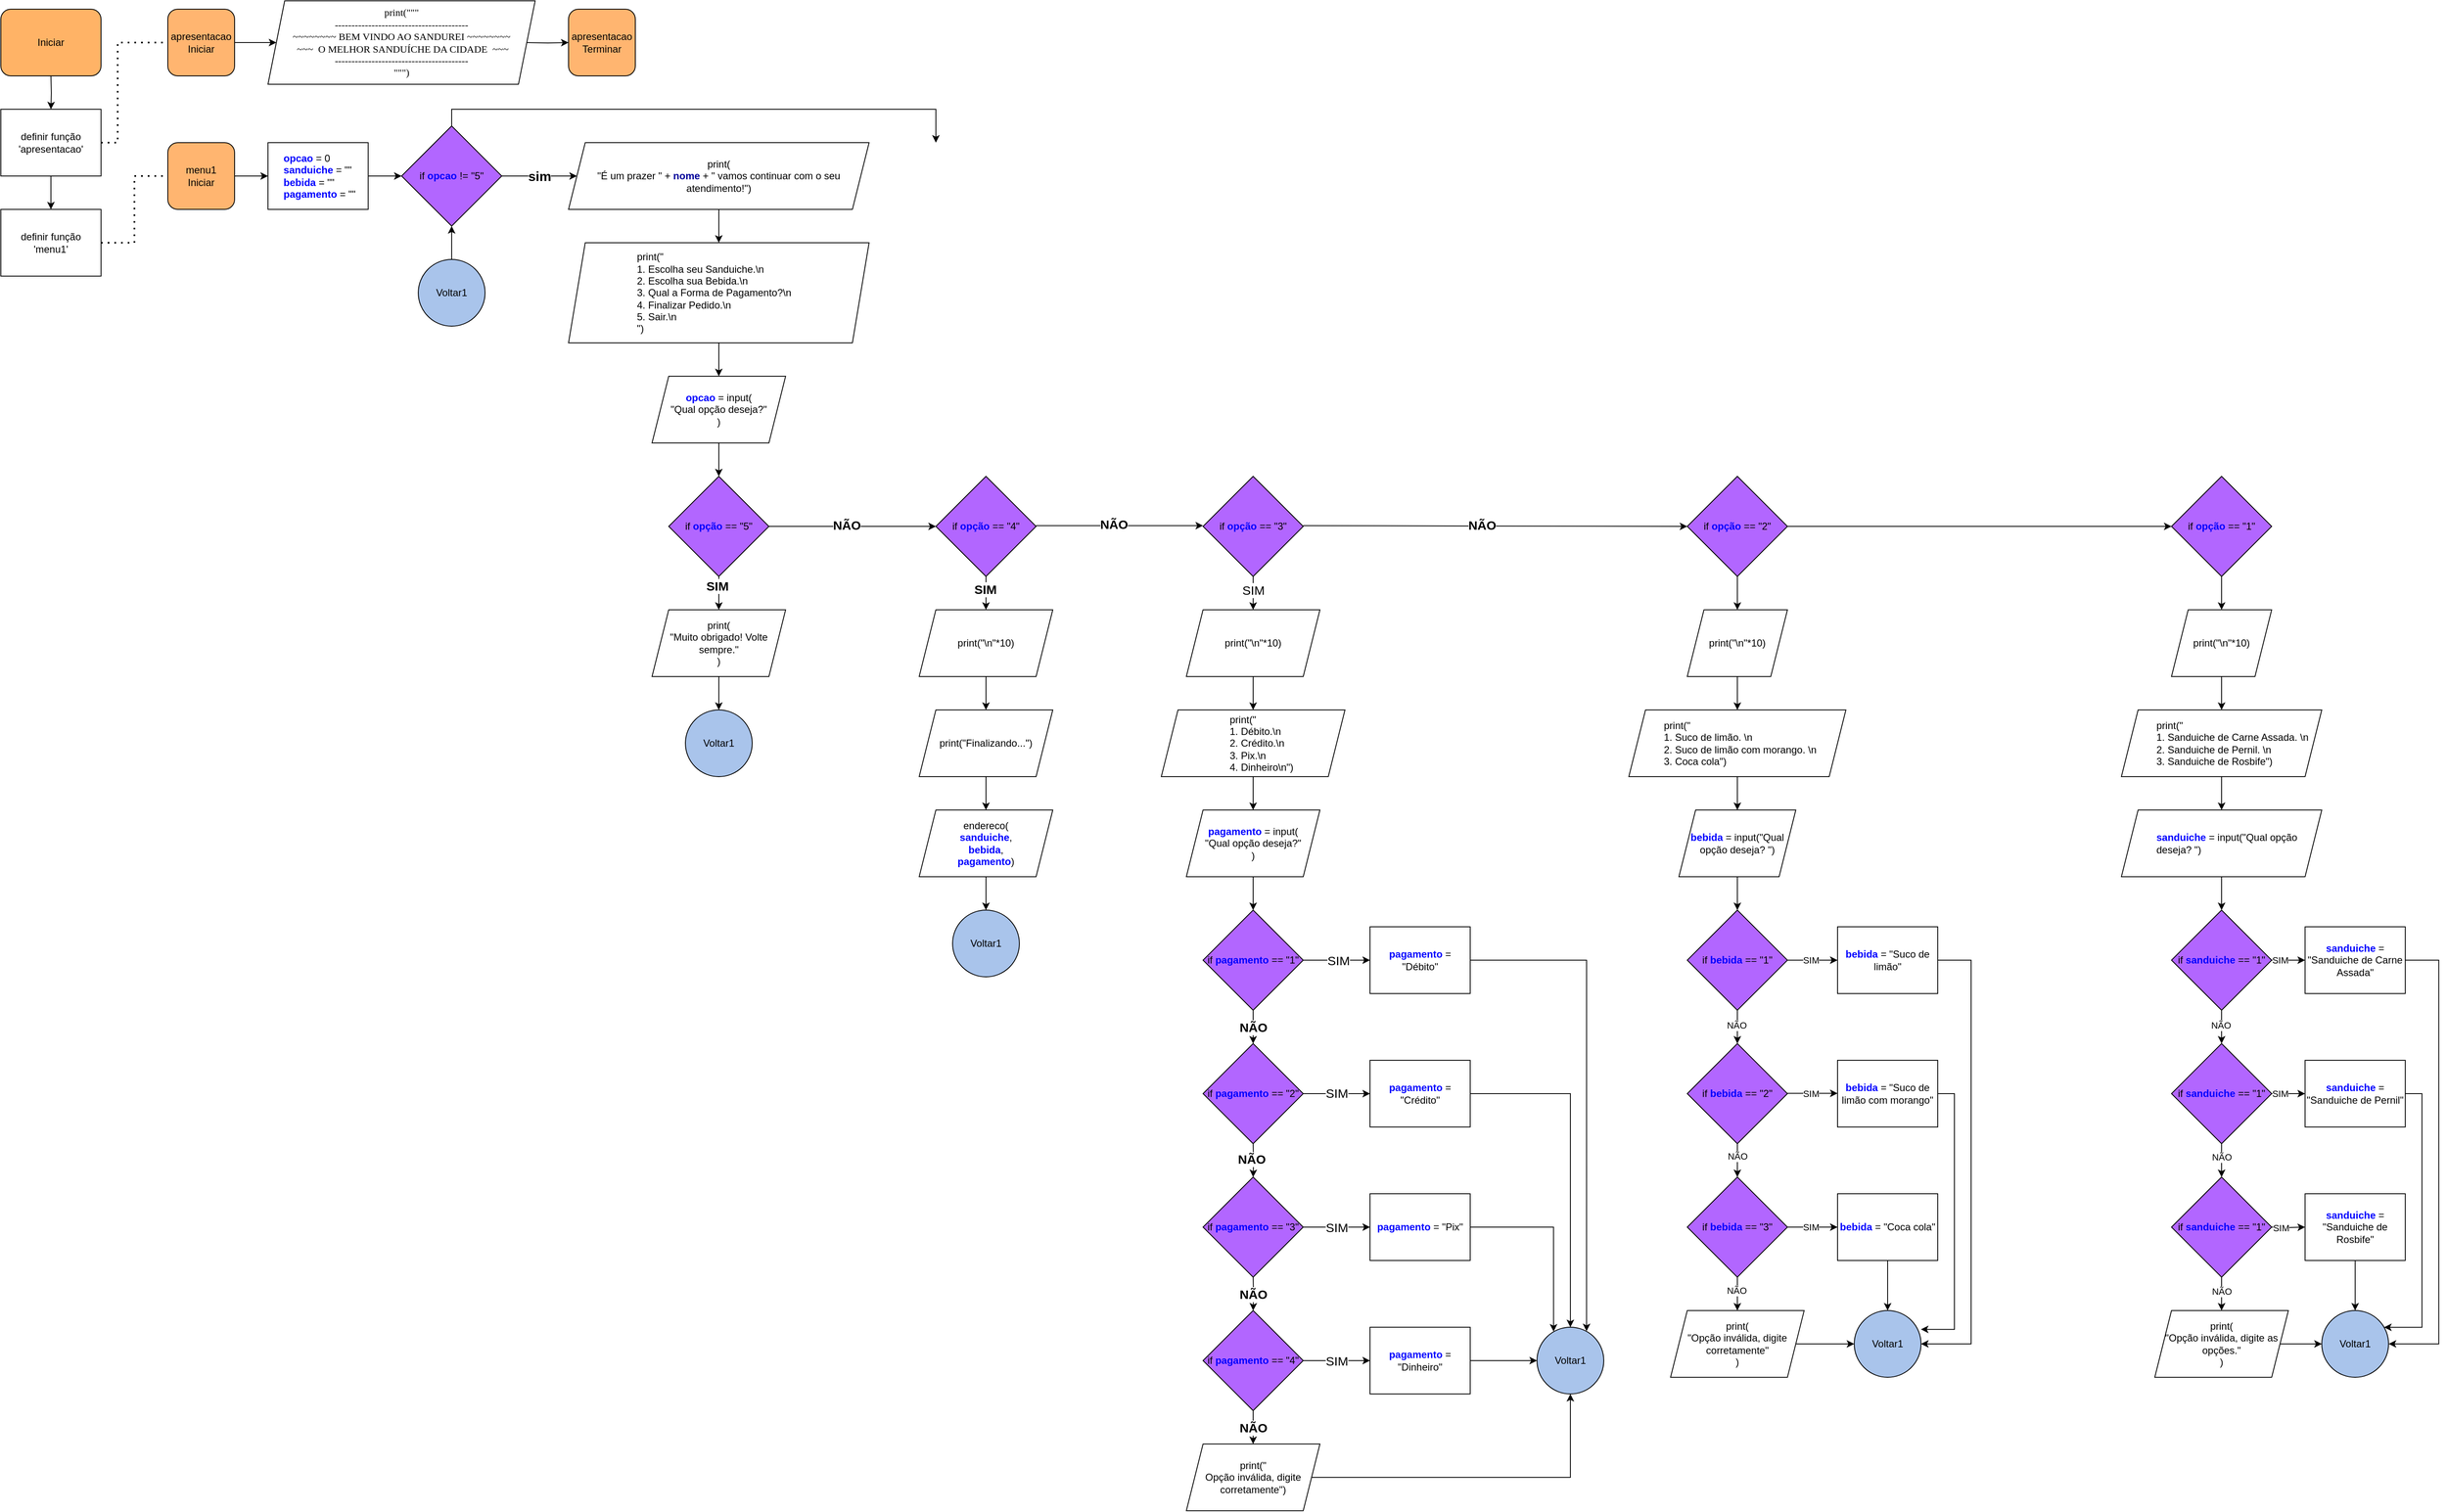 <mxfile version="21.8.1" type="github">
  <diagram name="Página-1" id="Ty_5jwe1dmtdeJB90TqP">
    <mxGraphModel dx="1408" dy="916" grid="1" gridSize="10" guides="1" tooltips="1" connect="1" arrows="1" fold="1" page="1" pageScale="1" pageWidth="827" pageHeight="1169" math="0" shadow="0">
      <root>
        <mxCell id="0" />
        <mxCell id="1" parent="0" />
        <mxCell id="QidJTkGzFkj9kZsT0gb2-4" style="edgeStyle=orthogonalEdgeStyle;rounded=0;orthogonalLoop=1;jettySize=auto;html=1;entryX=0.5;entryY=0;entryDx=0;entryDy=0;" parent="1" edge="1">
          <mxGeometry relative="1" as="geometry">
            <mxPoint x="140" y="120" as="sourcePoint" />
            <mxPoint x="140" y="160.0" as="targetPoint" />
          </mxGeometry>
        </mxCell>
        <mxCell id="QidJTkGzFkj9kZsT0gb2-6" value="Iniciar" style="rounded=1;whiteSpace=wrap;html=1;fillColor=#FFB366;" parent="1" vertex="1">
          <mxGeometry x="80" y="40" width="120" height="80" as="geometry" />
        </mxCell>
        <mxCell id="QidJTkGzFkj9kZsT0gb2-11" value="" style="edgeStyle=orthogonalEdgeStyle;rounded=0;orthogonalLoop=1;jettySize=auto;html=1;" parent="1" source="QidJTkGzFkj9kZsT0gb2-7" edge="1">
          <mxGeometry relative="1" as="geometry">
            <mxPoint x="140" y="280" as="targetPoint" />
          </mxGeometry>
        </mxCell>
        <mxCell id="QidJTkGzFkj9kZsT0gb2-7" value="&lt;div&gt;definir função&lt;/div&gt;&lt;div&gt;&#39;apresentacao&#39;&lt;br&gt;&lt;/div&gt;" style="rounded=0;whiteSpace=wrap;html=1;" parent="1" vertex="1">
          <mxGeometry x="80" y="160" width="120" height="80" as="geometry" />
        </mxCell>
        <mxCell id="QidJTkGzFkj9kZsT0gb2-15" value="" style="edgeStyle=orthogonalEdgeStyle;rounded=0;orthogonalLoop=1;jettySize=auto;html=1;entryX=0;entryY=0.5;entryDx=0;entryDy=0;" parent="1" source="QidJTkGzFkj9kZsT0gb2-12" target="QidJTkGzFkj9kZsT0gb2-16" edge="1">
          <mxGeometry relative="1" as="geometry">
            <mxPoint x="400" y="80" as="targetPoint" />
          </mxGeometry>
        </mxCell>
        <mxCell id="QidJTkGzFkj9kZsT0gb2-12" value="&lt;div&gt;apresentacao&lt;/div&gt;&lt;div&gt;Iniciar&lt;/div&gt;" style="whiteSpace=wrap;html=1;aspect=fixed;fillColor=#FFB570;rounded=1;" parent="1" vertex="1">
          <mxGeometry x="280" y="40" width="80" height="80" as="geometry" />
        </mxCell>
        <mxCell id="QidJTkGzFkj9kZsT0gb2-13" value="&lt;div&gt;apresentacao&lt;/div&gt;&lt;div&gt;Terminar&lt;br&gt;&lt;/div&gt;" style="whiteSpace=wrap;html=1;aspect=fixed;fillColor=#FFB570;rounded=1;" parent="1" vertex="1">
          <mxGeometry x="760" y="40" width="80" height="80" as="geometry" />
        </mxCell>
        <mxCell id="QidJTkGzFkj9kZsT0gb2-16" value="&lt;div style=&quot;&quot;&gt;&lt;span style=&quot;font-family: Consolas; background-color: initial;&quot;&gt;print(&quot;&quot;&quot;&lt;/span&gt;&lt;/div&gt;&lt;div style=&quot;&quot;&gt;&lt;span style=&quot;font-family: Consolas; background-color: initial;&quot;&gt;----------------------------------------&lt;/span&gt;&lt;br&gt;&lt;/div&gt;&lt;div style=&quot;&quot;&gt;&lt;font face=&quot;Consolas&quot;&gt;~~~~~~~~ BEM VINDO AO SANDUREI ~~~~~~~~&lt;/font&gt;&lt;/div&gt;&lt;div style=&quot;&quot;&gt;&lt;font face=&quot;Consolas&quot;&gt;&amp;nbsp;~~~&amp;nbsp; O MELHOR SANDUÍCHE DA CIDADE&amp;nbsp; ~~~&lt;/font&gt;&lt;/div&gt;&lt;div style=&quot;&quot;&gt;&lt;font face=&quot;Consolas&quot;&gt;----------------------------------------&lt;/font&gt;&lt;/div&gt;&lt;div style=&quot;&quot;&gt;&lt;font face=&quot;Consolas&quot;&gt;&quot;&quot;&quot;)&lt;/font&gt;&lt;/div&gt;" style="shape=parallelogram;perimeter=parallelogramPerimeter;whiteSpace=wrap;html=1;fixedSize=1;align=center;" parent="1" vertex="1">
          <mxGeometry x="400" y="30" width="320" height="100" as="geometry" />
        </mxCell>
        <mxCell id="QidJTkGzFkj9kZsT0gb2-26" value="" style="edgeStyle=orthogonalEdgeStyle;rounded=0;orthogonalLoop=1;jettySize=auto;html=1;" parent="1" target="QidJTkGzFkj9kZsT0gb2-13" edge="1">
          <mxGeometry relative="1" as="geometry">
            <mxPoint x="709.5" y="80" as="sourcePoint" />
          </mxGeometry>
        </mxCell>
        <mxCell id="QidJTkGzFkj9kZsT0gb2-27" value="" style="endArrow=none;dashed=1;html=1;dashPattern=1 3;strokeWidth=2;rounded=0;exitX=1;exitY=0.5;exitDx=0;exitDy=0;entryX=0;entryY=0.5;entryDx=0;entryDy=0;" parent="1" source="QidJTkGzFkj9kZsT0gb2-7" target="QidJTkGzFkj9kZsT0gb2-12" edge="1">
          <mxGeometry width="50" height="50" relative="1" as="geometry">
            <mxPoint x="280" y="370" as="sourcePoint" />
            <mxPoint x="240" y="80" as="targetPoint" />
            <Array as="points">
              <mxPoint x="220" y="200" />
              <mxPoint x="220" y="80" />
            </Array>
          </mxGeometry>
        </mxCell>
        <mxCell id="QidJTkGzFkj9kZsT0gb2-28" value="&lt;div&gt;definir função&lt;/div&gt;&lt;div&gt;&#39;menu1&#39;&lt;br&gt;&lt;/div&gt;" style="rounded=0;whiteSpace=wrap;html=1;" parent="1" vertex="1">
          <mxGeometry x="80" y="280" width="120" height="80" as="geometry" />
        </mxCell>
        <mxCell id="QidJTkGzFkj9kZsT0gb2-34" value="" style="edgeStyle=orthogonalEdgeStyle;rounded=0;orthogonalLoop=1;jettySize=auto;html=1;" parent="1" source="QidJTkGzFkj9kZsT0gb2-29" target="QidJTkGzFkj9kZsT0gb2-33" edge="1">
          <mxGeometry relative="1" as="geometry" />
        </mxCell>
        <mxCell id="QidJTkGzFkj9kZsT0gb2-29" value="&lt;div&gt;menu1&lt;/div&gt;&lt;div&gt;Iniciar&lt;/div&gt;" style="whiteSpace=wrap;html=1;aspect=fixed;fillColor=#FFB570;rounded=1;" parent="1" vertex="1">
          <mxGeometry x="280" y="200" width="80" height="80" as="geometry" />
        </mxCell>
        <mxCell id="QidJTkGzFkj9kZsT0gb2-32" value="" style="endArrow=none;dashed=1;html=1;dashPattern=1 3;strokeWidth=2;rounded=0;exitX=1;exitY=0.5;exitDx=0;exitDy=0;entryX=0;entryY=0.5;entryDx=0;entryDy=0;" parent="1" source="QidJTkGzFkj9kZsT0gb2-28" target="QidJTkGzFkj9kZsT0gb2-29" edge="1">
          <mxGeometry width="50" height="50" relative="1" as="geometry">
            <mxPoint x="270" y="290" as="sourcePoint" />
            <mxPoint x="320" y="240" as="targetPoint" />
            <Array as="points">
              <mxPoint x="240" y="320" />
              <mxPoint x="240" y="240" />
            </Array>
          </mxGeometry>
        </mxCell>
        <mxCell id="QidJTkGzFkj9kZsT0gb2-36" value="" style="edgeStyle=orthogonalEdgeStyle;rounded=0;orthogonalLoop=1;jettySize=auto;html=1;" parent="1" source="QidJTkGzFkj9kZsT0gb2-33" edge="1">
          <mxGeometry relative="1" as="geometry">
            <mxPoint x="560" y="240" as="targetPoint" />
          </mxGeometry>
        </mxCell>
        <mxCell id="QidJTkGzFkj9kZsT0gb2-33" value="&lt;font color=&quot;#0000ff&quot;&gt;&lt;b&gt;&amp;nbsp; &amp;nbsp; &amp;nbsp;opcao&lt;/b&gt;&lt;/font&gt; = 0&lt;br&gt;&lt;font style=&quot;&quot; color=&quot;#0000ff&quot;&gt;&lt;b&gt;&amp;nbsp; &amp;nbsp; &amp;nbsp;sanduiche&lt;/b&gt;&amp;nbsp;&lt;/font&gt;= &quot;&quot;&lt;br&gt;&lt;b style=&quot;border-color: var(--border-color); color: rgb(0, 0, 255);&quot;&gt;&amp;nbsp; &amp;nbsp; &amp;nbsp;bebida&amp;nbsp;&lt;/b&gt;= &quot;&quot;&lt;br&gt;&lt;b style=&quot;color: rgb(0, 0, 255);&quot;&gt;&amp;nbsp; &amp;nbsp; &amp;nbsp;pagamento &lt;/b&gt;= &quot;&quot;" style="rounded=0;whiteSpace=wrap;html=1;align=left;" parent="1" vertex="1">
          <mxGeometry x="400" y="200" width="120" height="80" as="geometry" />
        </mxCell>
        <mxCell id="QidJTkGzFkj9kZsT0gb2-39" value="&lt;b&gt;&lt;font style=&quot;font-size: 16px;&quot;&gt;sim&lt;/font&gt;&lt;/b&gt;" style="edgeStyle=orthogonalEdgeStyle;rounded=0;orthogonalLoop=1;jettySize=auto;html=1;entryX=0;entryY=0.5;entryDx=0;entryDy=0;" parent="1" source="QidJTkGzFkj9kZsT0gb2-37" target="QidJTkGzFkj9kZsT0gb2-40" edge="1">
          <mxGeometry relative="1" as="geometry">
            <mxPoint x="720" y="240" as="targetPoint" />
          </mxGeometry>
        </mxCell>
        <mxCell id="QcSg8V3mkvweQBUS3Sfb-9" style="edgeStyle=orthogonalEdgeStyle;rounded=0;orthogonalLoop=1;jettySize=auto;html=1;" edge="1" parent="1" source="QidJTkGzFkj9kZsT0gb2-37">
          <mxGeometry relative="1" as="geometry">
            <mxPoint x="1200" y="200" as="targetPoint" />
            <Array as="points">
              <mxPoint x="620" y="160" />
            </Array>
          </mxGeometry>
        </mxCell>
        <mxCell id="QidJTkGzFkj9kZsT0gb2-37" value="if&amp;nbsp;&lt;font color=&quot;#0000ff&quot;&gt;&lt;b&gt;opcao&lt;/b&gt;&lt;/font&gt; != &quot;5&quot;" style="rhombus;whiteSpace=wrap;html=1;fillColor=#B266FF;strokeColor=#000000;" parent="1" vertex="1">
          <mxGeometry x="560" y="180" width="120" height="120" as="geometry" />
        </mxCell>
        <mxCell id="NueicxOGYSRS9VP726fo-2" value="" style="edgeStyle=orthogonalEdgeStyle;rounded=0;orthogonalLoop=1;jettySize=auto;html=1;" parent="1" source="QidJTkGzFkj9kZsT0gb2-40" target="NueicxOGYSRS9VP726fo-1" edge="1">
          <mxGeometry relative="1" as="geometry">
            <Array as="points">
              <mxPoint x="940" y="300" />
              <mxPoint x="940" y="300" />
            </Array>
          </mxGeometry>
        </mxCell>
        <mxCell id="QidJTkGzFkj9kZsT0gb2-40" value="&lt;div&gt;print(&lt;/div&gt;&lt;div&gt;&lt;span style=&quot;background-color: initial;&quot;&gt;&quot;É um prazer &quot; + &lt;/span&gt;&lt;font style=&quot;background-color: initial;&quot; color=&quot;#000099&quot;&gt;&lt;b&gt;nome&lt;/b&gt;&lt;/font&gt;&lt;span style=&quot;background-color: initial;&quot;&gt; + &quot; vamos continuar com o seu atendimento!&quot;)&lt;/span&gt;&lt;/div&gt;" style="rounded=0;whiteSpace=wrap;html=1;shape=parallelogram;perimeter=parallelogramPerimeter;fixedSize=1;" parent="1" vertex="1">
          <mxGeometry x="760" y="200" width="360" height="80" as="geometry" />
        </mxCell>
        <mxCell id="NueicxOGYSRS9VP726fo-7" value="" style="edgeStyle=orthogonalEdgeStyle;rounded=0;orthogonalLoop=1;jettySize=auto;html=1;entryX=0.5;entryY=0;entryDx=0;entryDy=0;" parent="1" source="NueicxOGYSRS9VP726fo-1" target="NueicxOGYSRS9VP726fo-4" edge="1">
          <mxGeometry relative="1" as="geometry">
            <mxPoint x="940.0" y="480" as="targetPoint" />
            <Array as="points">
              <mxPoint x="940" y="470" />
              <mxPoint x="940" y="470" />
            </Array>
          </mxGeometry>
        </mxCell>
        <mxCell id="NueicxOGYSRS9VP726fo-1" value="&lt;blockquote style=&quot;margin: 0 0 0 40px; border: none; padding: 0px;&quot;&gt;&lt;blockquote style=&quot;margin: 0 0 0 40px; border: none; padding: 0px;&quot;&gt;print(&quot;&lt;/blockquote&gt;&lt;blockquote style=&quot;margin: 0 0 0 40px; border: none; padding: 0px;&quot;&gt;&lt;div style=&quot;&quot;&gt;&lt;span style=&quot;background-color: initial;&quot;&gt;1. Escolha seu Sanduiche.\n&lt;/span&gt;&lt;/div&gt;&lt;/blockquote&gt;&lt;blockquote style=&quot;margin: 0 0 0 40px; border: none; padding: 0px;&quot;&gt;&lt;div style=&quot;&quot;&gt;&lt;span style=&quot;background-color: initial;&quot;&gt;2. Escolha sua Bebida.\n&lt;/span&gt;&lt;/div&gt;&lt;/blockquote&gt;&lt;blockquote style=&quot;margin: 0 0 0 40px; border: none; padding: 0px;&quot;&gt;&lt;div style=&quot;&quot;&gt;&lt;span style=&quot;background-color: initial;&quot;&gt;3. Qual a Forma de Pagamento?\n&lt;/span&gt;&lt;/div&gt;&lt;/blockquote&gt;&lt;blockquote style=&quot;margin: 0 0 0 40px; border: none; padding: 0px;&quot;&gt;&lt;div style=&quot;&quot;&gt;&lt;span style=&quot;background-color: initial;&quot;&gt;4. Finalizar Pedido.\n&lt;/span&gt;&lt;/div&gt;&lt;/blockquote&gt;&lt;blockquote style=&quot;margin: 0 0 0 40px; border: none; padding: 0px;&quot;&gt;&lt;div style=&quot;&quot;&gt;&lt;span style=&quot;background-color: initial;&quot;&gt;5. Sair.\n&lt;/span&gt;&lt;/div&gt;&lt;/blockquote&gt;&lt;blockquote style=&quot;margin: 0 0 0 40px; border: none; padding: 0px;&quot;&gt;&lt;div style=&quot;&quot;&gt;&lt;span style=&quot;background-color: initial;&quot;&gt;&quot;)&lt;/span&gt;&lt;/div&gt;&lt;/blockquote&gt;&lt;/blockquote&gt;" style="shape=parallelogram;perimeter=parallelogramPerimeter;whiteSpace=wrap;html=1;fixedSize=1;align=left;" parent="1" vertex="1">
          <mxGeometry x="760" y="320" width="360" height="120" as="geometry" />
        </mxCell>
        <mxCell id="NueicxOGYSRS9VP726fo-3" style="edgeStyle=orthogonalEdgeStyle;rounded=0;orthogonalLoop=1;jettySize=auto;html=1;exitX=0.5;exitY=1;exitDx=0;exitDy=0;" parent="1" source="NueicxOGYSRS9VP726fo-1" target="NueicxOGYSRS9VP726fo-1" edge="1">
          <mxGeometry relative="1" as="geometry" />
        </mxCell>
        <mxCell id="NueicxOGYSRS9VP726fo-11" value="" style="edgeStyle=orthogonalEdgeStyle;rounded=0;orthogonalLoop=1;jettySize=auto;html=1;" parent="1" source="NueicxOGYSRS9VP726fo-4" target="NueicxOGYSRS9VP726fo-10" edge="1">
          <mxGeometry relative="1" as="geometry" />
        </mxCell>
        <mxCell id="NueicxOGYSRS9VP726fo-4" value="&lt;b style=&quot;&quot;&gt;&lt;font color=&quot;#0000ff&quot;&gt;opcao&amp;nbsp;&lt;/font&gt;&lt;/b&gt;= input(&lt;br&gt;&quot;Qual opção deseja?&quot;&lt;br&gt;)" style="shape=parallelogram;perimeter=parallelogramPerimeter;whiteSpace=wrap;html=1;fixedSize=1;" parent="1" vertex="1">
          <mxGeometry x="860" y="480" width="160" height="80" as="geometry" />
        </mxCell>
        <mxCell id="NueicxOGYSRS9VP726fo-14" value="" style="edgeStyle=orthogonalEdgeStyle;rounded=0;orthogonalLoop=1;jettySize=auto;html=1;" parent="1" source="NueicxOGYSRS9VP726fo-10" target="NueicxOGYSRS9VP726fo-13" edge="1">
          <mxGeometry relative="1" as="geometry" />
        </mxCell>
        <mxCell id="NueicxOGYSRS9VP726fo-20" value="&lt;b&gt;&lt;font style=&quot;font-size: 15px;&quot;&gt;SIM&lt;/font&gt;&lt;/b&gt;" style="edgeLabel;html=1;align=center;verticalAlign=middle;resizable=0;points=[];" parent="NueicxOGYSRS9VP726fo-14" vertex="1" connectable="0">
          <mxGeometry x="-0.48" y="-2" relative="1" as="geometry">
            <mxPoint as="offset" />
          </mxGeometry>
        </mxCell>
        <mxCell id="NueicxOGYSRS9VP726fo-22" value="" style="edgeStyle=orthogonalEdgeStyle;rounded=0;orthogonalLoop=1;jettySize=auto;html=1;" parent="1" source="NueicxOGYSRS9VP726fo-10" target="NueicxOGYSRS9VP726fo-21" edge="1">
          <mxGeometry relative="1" as="geometry" />
        </mxCell>
        <mxCell id="NueicxOGYSRS9VP726fo-23" value="&lt;b&gt;&lt;font style=&quot;font-size: 15px;&quot;&gt;NÃO&lt;/font&gt;&lt;/b&gt;" style="edgeLabel;html=1;align=center;verticalAlign=middle;resizable=0;points=[];" parent="NueicxOGYSRS9VP726fo-22" vertex="1" connectable="0">
          <mxGeometry x="-0.072" y="2" relative="1" as="geometry">
            <mxPoint as="offset" />
          </mxGeometry>
        </mxCell>
        <mxCell id="NueicxOGYSRS9VP726fo-10" value="if &lt;b&gt;&lt;font color=&quot;#0000ff&quot;&gt;opção&lt;/font&gt;&lt;/b&gt; == &quot;5&quot;" style="rhombus;whiteSpace=wrap;html=1;fillColor=#B266FF;strokeColor=#000000;" parent="1" vertex="1">
          <mxGeometry x="880" y="600" width="120" height="120" as="geometry" />
        </mxCell>
        <mxCell id="QcSg8V3mkvweQBUS3Sfb-6" value="" style="edgeStyle=orthogonalEdgeStyle;rounded=0;orthogonalLoop=1;jettySize=auto;html=1;" edge="1" parent="1" source="NueicxOGYSRS9VP726fo-13">
          <mxGeometry relative="1" as="geometry">
            <mxPoint x="940" y="880" as="targetPoint" />
          </mxGeometry>
        </mxCell>
        <mxCell id="NueicxOGYSRS9VP726fo-13" value="print(&lt;br&gt;&quot;Muito obrigado! Volte sempre.&quot;&lt;br&gt;)" style="shape=parallelogram;perimeter=parallelogramPerimeter;whiteSpace=wrap;html=1;fixedSize=1;" parent="1" vertex="1">
          <mxGeometry x="860" y="760" width="160" height="80" as="geometry" />
        </mxCell>
        <mxCell id="NueicxOGYSRS9VP726fo-26" value="" style="edgeStyle=orthogonalEdgeStyle;rounded=0;orthogonalLoop=1;jettySize=auto;html=1;" parent="1" source="NueicxOGYSRS9VP726fo-21" target="NueicxOGYSRS9VP726fo-25" edge="1">
          <mxGeometry relative="1" as="geometry" />
        </mxCell>
        <mxCell id="NueicxOGYSRS9VP726fo-33" value="&lt;font style=&quot;font-size: 15px;&quot;&gt;&lt;b&gt;SIM&lt;/b&gt;&lt;/font&gt;" style="edgeLabel;html=1;align=center;verticalAlign=middle;resizable=0;points=[];" parent="NueicxOGYSRS9VP726fo-26" vertex="1" connectable="0">
          <mxGeometry x="-0.242" y="-1" relative="1" as="geometry">
            <mxPoint as="offset" />
          </mxGeometry>
        </mxCell>
        <mxCell id="NueicxOGYSRS9VP726fo-21" value="if &lt;b&gt;&lt;font color=&quot;#0000ff&quot;&gt;opção&lt;/font&gt;&lt;/b&gt; == &quot;4&quot;" style="rhombus;whiteSpace=wrap;html=1;fillColor=#B266FF;strokeColor=#000000;" parent="1" vertex="1">
          <mxGeometry x="1200" y="600" width="120" height="120" as="geometry" />
        </mxCell>
        <mxCell id="NueicxOGYSRS9VP726fo-28" value="" style="edgeStyle=orthogonalEdgeStyle;rounded=0;orthogonalLoop=1;jettySize=auto;html=1;" parent="1" source="NueicxOGYSRS9VP726fo-25" target="NueicxOGYSRS9VP726fo-27" edge="1">
          <mxGeometry relative="1" as="geometry" />
        </mxCell>
        <mxCell id="NueicxOGYSRS9VP726fo-25" value="print(&quot;\n&quot;*10)" style="shape=parallelogram;perimeter=parallelogramPerimeter;whiteSpace=wrap;html=1;fixedSize=1;" parent="1" vertex="1">
          <mxGeometry x="1180" y="760" width="160" height="80" as="geometry" />
        </mxCell>
        <mxCell id="NueicxOGYSRS9VP726fo-30" value="" style="edgeStyle=orthogonalEdgeStyle;rounded=0;orthogonalLoop=1;jettySize=auto;html=1;" parent="1" source="NueicxOGYSRS9VP726fo-27" target="NueicxOGYSRS9VP726fo-29" edge="1">
          <mxGeometry relative="1" as="geometry" />
        </mxCell>
        <mxCell id="NueicxOGYSRS9VP726fo-27" value="print(&quot;Finalizando...&quot;)" style="shape=parallelogram;perimeter=parallelogramPerimeter;whiteSpace=wrap;html=1;fixedSize=1;" parent="1" vertex="1">
          <mxGeometry x="1180" y="880" width="160" height="80" as="geometry" />
        </mxCell>
        <mxCell id="QcSg8V3mkvweQBUS3Sfb-10" value="" style="edgeStyle=orthogonalEdgeStyle;rounded=0;orthogonalLoop=1;jettySize=auto;html=1;" edge="1" parent="1" source="NueicxOGYSRS9VP726fo-29" target="QcSg8V3mkvweQBUS3Sfb-8">
          <mxGeometry relative="1" as="geometry" />
        </mxCell>
        <mxCell id="NueicxOGYSRS9VP726fo-29" value="endereco(&lt;br&gt;&lt;b&gt;&lt;font color=&quot;#0000ff&quot;&gt;sanduiche&lt;/font&gt;&lt;/b&gt;,&lt;br&gt;&lt;b&gt;&lt;font color=&quot;#0000ff&quot;&gt;bebida&lt;/font&gt;&lt;/b&gt;,&lt;br&gt;&lt;b&gt;&lt;font color=&quot;#0000ff&quot;&gt;pagamento&lt;/font&gt;&lt;/b&gt;)" style="shape=parallelogram;perimeter=parallelogramPerimeter;whiteSpace=wrap;html=1;fixedSize=1;" parent="1" vertex="1">
          <mxGeometry x="1180" y="1000" width="160" height="80" as="geometry" />
        </mxCell>
        <mxCell id="NueicxOGYSRS9VP726fo-34" value="" style="edgeStyle=orthogonalEdgeStyle;rounded=0;orthogonalLoop=1;jettySize=auto;html=1;" parent="1" edge="1">
          <mxGeometry relative="1" as="geometry">
            <mxPoint x="1320" y="659.09" as="sourcePoint" />
            <mxPoint x="1520" y="659.09" as="targetPoint" />
          </mxGeometry>
        </mxCell>
        <mxCell id="NueicxOGYSRS9VP726fo-35" value="&lt;b&gt;&lt;font style=&quot;font-size: 15px;&quot;&gt;NÃO&lt;/font&gt;&lt;/b&gt;" style="edgeLabel;html=1;align=center;verticalAlign=middle;resizable=0;points=[];" parent="NueicxOGYSRS9VP726fo-34" vertex="1" connectable="0">
          <mxGeometry x="-0.072" y="2" relative="1" as="geometry">
            <mxPoint as="offset" />
          </mxGeometry>
        </mxCell>
        <mxCell id="NueicxOGYSRS9VP726fo-36" value="" style="edgeStyle=orthogonalEdgeStyle;rounded=0;orthogonalLoop=1;jettySize=auto;html=1;" parent="1" source="NueicxOGYSRS9VP726fo-38" edge="1">
          <mxGeometry relative="1" as="geometry">
            <mxPoint x="1580" y="760" as="targetPoint" />
          </mxGeometry>
        </mxCell>
        <mxCell id="NueicxOGYSRS9VP726fo-37" value="&lt;font style=&quot;font-size: 15px;&quot;&gt;&lt;span&gt;SIM&lt;/span&gt;&lt;/font&gt;" style="edgeLabel;html=1;align=center;verticalAlign=middle;resizable=0;points=[];fontStyle=0" parent="NueicxOGYSRS9VP726fo-36" vertex="1" connectable="0">
          <mxGeometry x="-0.242" y="-1" relative="1" as="geometry">
            <mxPoint x="1" as="offset" />
          </mxGeometry>
        </mxCell>
        <mxCell id="NueicxOGYSRS9VP726fo-38" value="if &lt;font color=&quot;#0000ff&quot;&gt;&lt;b&gt;opção&lt;/b&gt;&lt;/font&gt; == &quot;3&quot;" style="rhombus;whiteSpace=wrap;html=1;fillColor=#B266FF;strokeColor=#000000;" parent="1" vertex="1">
          <mxGeometry x="1520" y="600" width="120" height="120" as="geometry" />
        </mxCell>
        <mxCell id="NueicxOGYSRS9VP726fo-39" value="" style="edgeStyle=orthogonalEdgeStyle;rounded=0;orthogonalLoop=1;jettySize=auto;html=1;entryX=0;entryY=0.5;entryDx=0;entryDy=0;" parent="1" edge="1" target="QcSg8V3mkvweQBUS3Sfb-17">
          <mxGeometry relative="1" as="geometry">
            <mxPoint x="1640" y="659.09" as="sourcePoint" />
            <mxPoint x="1840" y="659.09" as="targetPoint" />
          </mxGeometry>
        </mxCell>
        <mxCell id="NueicxOGYSRS9VP726fo-40" value="&lt;b&gt;&lt;font style=&quot;font-size: 15px;&quot;&gt;NÃO&lt;/font&gt;&lt;/b&gt;" style="edgeLabel;html=1;align=center;verticalAlign=middle;resizable=0;points=[];" parent="NueicxOGYSRS9VP726fo-39" vertex="1" connectable="0">
          <mxGeometry x="-0.072" y="2" relative="1" as="geometry">
            <mxPoint as="offset" />
          </mxGeometry>
        </mxCell>
        <mxCell id="NueicxOGYSRS9VP726fo-43" value="" style="edgeStyle=orthogonalEdgeStyle;rounded=0;orthogonalLoop=1;jettySize=auto;html=1;" parent="1" source="NueicxOGYSRS9VP726fo-41" target="NueicxOGYSRS9VP726fo-42" edge="1">
          <mxGeometry relative="1" as="geometry" />
        </mxCell>
        <mxCell id="NueicxOGYSRS9VP726fo-41" value="print(&quot;\n&quot;*10)" style="shape=parallelogram;perimeter=parallelogramPerimeter;whiteSpace=wrap;html=1;fixedSize=1;" parent="1" vertex="1">
          <mxGeometry x="1500" y="760" width="160" height="80" as="geometry" />
        </mxCell>
        <mxCell id="NueicxOGYSRS9VP726fo-45" value="" style="edgeStyle=orthogonalEdgeStyle;rounded=0;orthogonalLoop=1;jettySize=auto;html=1;" parent="1" source="NueicxOGYSRS9VP726fo-42" edge="1">
          <mxGeometry relative="1" as="geometry">
            <mxPoint x="1580" y="1000" as="targetPoint" />
          </mxGeometry>
        </mxCell>
        <mxCell id="NueicxOGYSRS9VP726fo-42" value="&lt;blockquote style=&quot;margin: 0 0 0 40px; border: none; padding: 0px;&quot;&gt;&lt;blockquote style=&quot;margin: 0 0 0 40px; border: none; padding: 0px;&quot;&gt;print(&quot;&lt;/blockquote&gt;&lt;blockquote style=&quot;margin: 0 0 0 40px; border: none; padding: 0px;&quot;&gt;&lt;div style=&quot;&quot;&gt;&lt;span style=&quot;background-color: initial;&quot;&gt;1. Débito.\n&lt;/span&gt;&lt;/div&gt;&lt;/blockquote&gt;&lt;blockquote style=&quot;margin: 0 0 0 40px; border: none; padding: 0px;&quot;&gt;&lt;div style=&quot;&quot;&gt;&lt;span style=&quot;background-color: initial;&quot;&gt;2. Crédito.\n&lt;/span&gt;&lt;/div&gt;&lt;/blockquote&gt;&lt;blockquote style=&quot;margin: 0 0 0 40px; border: none; padding: 0px;&quot;&gt;&lt;div style=&quot;&quot;&gt;&lt;span style=&quot;background-color: initial;&quot;&gt;3. Pix.\n&lt;/span&gt;&lt;/div&gt;&lt;/blockquote&gt;&lt;blockquote style=&quot;margin: 0 0 0 40px; border: none; padding: 0px;&quot;&gt;&lt;div style=&quot;&quot;&gt;&lt;span style=&quot;background-color: initial;&quot;&gt;4. Dinheiro\n&lt;/span&gt;&lt;span style=&quot;background-color: initial;&quot;&gt;&quot;)&lt;/span&gt;&lt;/div&gt;&lt;/blockquote&gt;&lt;/blockquote&gt;" style="shape=parallelogram;perimeter=parallelogramPerimeter;whiteSpace=wrap;html=1;fixedSize=1;align=left;" parent="1" vertex="1">
          <mxGeometry x="1470" y="880" width="220" height="80" as="geometry" />
        </mxCell>
        <mxCell id="NueicxOGYSRS9VP726fo-49" value="" style="edgeStyle=orthogonalEdgeStyle;rounded=0;orthogonalLoop=1;jettySize=auto;html=1;" parent="1" source="NueicxOGYSRS9VP726fo-47" target="NueicxOGYSRS9VP726fo-48" edge="1">
          <mxGeometry relative="1" as="geometry" />
        </mxCell>
        <mxCell id="NueicxOGYSRS9VP726fo-47" value="&lt;font style=&quot;font-weight: bold;&quot; color=&quot;#0000ff&quot;&gt;pagamento &lt;/font&gt;= input(&lt;br&gt;&quot;Qual opção deseja?&quot;&lt;br&gt;)" style="shape=parallelogram;perimeter=parallelogramPerimeter;whiteSpace=wrap;html=1;fixedSize=1;" parent="1" vertex="1">
          <mxGeometry x="1500" y="1000" width="160" height="80" as="geometry" />
        </mxCell>
        <mxCell id="NueicxOGYSRS9VP726fo-51" value="" style="edgeStyle=orthogonalEdgeStyle;rounded=0;orthogonalLoop=1;jettySize=auto;html=1;" parent="1" source="NueicxOGYSRS9VP726fo-48" target="NueicxOGYSRS9VP726fo-50" edge="1">
          <mxGeometry relative="1" as="geometry" />
        </mxCell>
        <mxCell id="NueicxOGYSRS9VP726fo-79" value="&lt;font style=&quot;font-size: 15px;&quot;&gt;SIM&lt;/font&gt;" style="edgeLabel;html=1;align=center;verticalAlign=middle;resizable=0;points=[];" parent="NueicxOGYSRS9VP726fo-51" vertex="1" connectable="0">
          <mxGeometry x="0.063" relative="1" as="geometry">
            <mxPoint x="-1" as="offset" />
          </mxGeometry>
        </mxCell>
        <mxCell id="NueicxOGYSRS9VP726fo-54" value="" style="edgeStyle=orthogonalEdgeStyle;rounded=0;orthogonalLoop=1;jettySize=auto;html=1;" parent="1" source="NueicxOGYSRS9VP726fo-48" target="NueicxOGYSRS9VP726fo-53" edge="1">
          <mxGeometry relative="1" as="geometry" />
        </mxCell>
        <mxCell id="NueicxOGYSRS9VP726fo-48" value="if&amp;nbsp;&lt;font style=&quot;font-weight: bold;&quot; color=&quot;#0000ff&quot;&gt;pagamento &lt;/font&gt;== &quot;1&quot;" style="rhombus;whiteSpace=wrap;html=1;fillColor=#B266FF;strokeColor=#000000;" parent="1" vertex="1">
          <mxGeometry x="1520" y="1120" width="120" height="120" as="geometry" />
        </mxCell>
        <mxCell id="NueicxOGYSRS9VP726fo-50" value="&lt;font style=&quot;border-color: var(--border-color); font-weight: bold;&quot; color=&quot;#0000ff&quot;&gt;pagamento&amp;nbsp;&lt;/font&gt;= &quot;Débito&quot;" style="rounded=0;whiteSpace=wrap;html=1;" parent="1" vertex="1">
          <mxGeometry x="1720" y="1140" width="120" height="80" as="geometry" />
        </mxCell>
        <mxCell id="NueicxOGYSRS9VP726fo-53" value="if&amp;nbsp;&lt;font style=&quot;font-weight: bold;&quot; color=&quot;#0000ff&quot;&gt;pagamento &lt;/font&gt;== &quot;2&quot;" style="rhombus;whiteSpace=wrap;html=1;fillColor=#B266FF;strokeColor=#000000;" parent="1" vertex="1">
          <mxGeometry x="1520" y="1280" width="120" height="120" as="geometry" />
        </mxCell>
        <mxCell id="NueicxOGYSRS9VP726fo-56" value="" style="edgeStyle=orthogonalEdgeStyle;rounded=0;orthogonalLoop=1;jettySize=auto;html=1;exitX=1;exitY=0.5;exitDx=0;exitDy=0;" parent="1" source="NueicxOGYSRS9VP726fo-53" edge="1">
          <mxGeometry relative="1" as="geometry">
            <mxPoint x="1640" y="1342" as="sourcePoint" />
            <mxPoint x="1720" y="1340" as="targetPoint" />
          </mxGeometry>
        </mxCell>
        <mxCell id="NueicxOGYSRS9VP726fo-81" value="&lt;font style=&quot;font-size: 15px;&quot;&gt;SIM&lt;/font&gt;" style="edgeLabel;html=1;align=center;verticalAlign=middle;resizable=0;points=[];" parent="NueicxOGYSRS9VP726fo-56" vertex="1" connectable="0">
          <mxGeometry x="-0.009" y="1" relative="1" as="geometry">
            <mxPoint x="-1" y="-1" as="offset" />
          </mxGeometry>
        </mxCell>
        <mxCell id="NueicxOGYSRS9VP726fo-58" value="" style="edgeStyle=orthogonalEdgeStyle;rounded=0;orthogonalLoop=1;jettySize=auto;html=1;" parent="1" target="NueicxOGYSRS9VP726fo-59" edge="1">
          <mxGeometry relative="1" as="geometry">
            <mxPoint x="1580" y="1400" as="sourcePoint" />
          </mxGeometry>
        </mxCell>
        <mxCell id="NueicxOGYSRS9VP726fo-59" value="if&amp;nbsp;&lt;font style=&quot;font-weight: bold;&quot; color=&quot;#0000ff&quot;&gt;pagamento &lt;/font&gt;== &quot;3&quot;" style="rhombus;whiteSpace=wrap;html=1;fillColor=#B266FF;strokeColor=#000000;" parent="1" vertex="1">
          <mxGeometry x="1520" y="1440" width="120" height="120" as="geometry" />
        </mxCell>
        <mxCell id="NueicxOGYSRS9VP726fo-60" value="" style="edgeStyle=orthogonalEdgeStyle;rounded=0;orthogonalLoop=1;jettySize=auto;html=1;exitX=1;exitY=0.5;exitDx=0;exitDy=0;" parent="1" source="NueicxOGYSRS9VP726fo-59" edge="1">
          <mxGeometry relative="1" as="geometry">
            <mxPoint x="1640" y="1502" as="sourcePoint" />
            <mxPoint x="1720" y="1500" as="targetPoint" />
          </mxGeometry>
        </mxCell>
        <mxCell id="NueicxOGYSRS9VP726fo-65" value="" style="edgeStyle=orthogonalEdgeStyle;rounded=0;orthogonalLoop=1;jettySize=auto;html=1;" parent="1" target="NueicxOGYSRS9VP726fo-66" edge="1">
          <mxGeometry relative="1" as="geometry">
            <mxPoint x="1580" y="1560" as="sourcePoint" />
          </mxGeometry>
        </mxCell>
        <mxCell id="NueicxOGYSRS9VP726fo-93" value="" style="edgeStyle=orthogonalEdgeStyle;rounded=0;orthogonalLoop=1;jettySize=auto;html=1;" parent="1" source="NueicxOGYSRS9VP726fo-66" target="NueicxOGYSRS9VP726fo-92" edge="1">
          <mxGeometry relative="1" as="geometry" />
        </mxCell>
        <mxCell id="NueicxOGYSRS9VP726fo-66" value="if&amp;nbsp;&lt;font style=&quot;font-weight: bold;&quot; color=&quot;#0000ff&quot;&gt;pagamento &lt;/font&gt;== &quot;4&quot;" style="rhombus;whiteSpace=wrap;html=1;fillColor=#B266FF;strokeColor=#000000;" parent="1" vertex="1">
          <mxGeometry x="1520" y="1600" width="120" height="120" as="geometry" />
        </mxCell>
        <mxCell id="NueicxOGYSRS9VP726fo-67" value="" style="edgeStyle=orthogonalEdgeStyle;rounded=0;orthogonalLoop=1;jettySize=auto;html=1;exitX=1;exitY=0.5;exitDx=0;exitDy=0;" parent="1" source="NueicxOGYSRS9VP726fo-66" edge="1">
          <mxGeometry relative="1" as="geometry">
            <mxPoint x="1640" y="1662" as="sourcePoint" />
            <mxPoint x="1720" y="1660" as="targetPoint" />
          </mxGeometry>
        </mxCell>
        <mxCell id="QcSg8V3mkvweQBUS3Sfb-14" style="edgeStyle=orthogonalEdgeStyle;rounded=0;orthogonalLoop=1;jettySize=auto;html=1;" edge="1" parent="1" source="NueicxOGYSRS9VP726fo-69" target="QcSg8V3mkvweQBUS3Sfb-11">
          <mxGeometry relative="1" as="geometry" />
        </mxCell>
        <mxCell id="NueicxOGYSRS9VP726fo-69" value="&lt;font style=&quot;border-color: var(--border-color); font-weight: bold;&quot; color=&quot;#0000ff&quot;&gt;pagamento&amp;nbsp;&lt;/font&gt;= &quot;Crédito&quot;" style="rounded=0;whiteSpace=wrap;html=1;" parent="1" vertex="1">
          <mxGeometry x="1720" y="1300" width="120" height="80" as="geometry" />
        </mxCell>
        <mxCell id="NueicxOGYSRS9VP726fo-70" value="&lt;font style=&quot;border-color: var(--border-color); font-weight: bold;&quot; color=&quot;#0000ff&quot;&gt;pagamento&amp;nbsp;&lt;/font&gt;= &quot;Pix&quot;" style="rounded=0;whiteSpace=wrap;html=1;" parent="1" vertex="1">
          <mxGeometry x="1720" y="1460" width="120" height="80" as="geometry" />
        </mxCell>
        <mxCell id="QcSg8V3mkvweQBUS3Sfb-12" value="" style="edgeStyle=orthogonalEdgeStyle;rounded=0;orthogonalLoop=1;jettySize=auto;html=1;" edge="1" parent="1" source="NueicxOGYSRS9VP726fo-71" target="QcSg8V3mkvweQBUS3Sfb-11">
          <mxGeometry relative="1" as="geometry" />
        </mxCell>
        <mxCell id="NueicxOGYSRS9VP726fo-71" value="&lt;font style=&quot;border-color: var(--border-color); font-weight: bold;&quot; color=&quot;#0000ff&quot;&gt;pagamento&amp;nbsp;&lt;/font&gt;= &quot;Dinheiro&quot;" style="rounded=0;whiteSpace=wrap;html=1;" parent="1" vertex="1">
          <mxGeometry x="1720" y="1620" width="120" height="80" as="geometry" />
        </mxCell>
        <mxCell id="NueicxOGYSRS9VP726fo-84" value="&lt;font style=&quot;font-size: 15px;&quot;&gt;SIM&lt;/font&gt;" style="edgeLabel;html=1;align=center;verticalAlign=middle;resizable=0;points=[];" parent="1" vertex="1" connectable="0">
          <mxGeometry x="1679.997" y="1500.0" as="geometry" />
        </mxCell>
        <mxCell id="NueicxOGYSRS9VP726fo-86" value="&lt;font style=&quot;font-size: 15px;&quot;&gt;SIM&lt;/font&gt;" style="edgeLabel;html=1;align=center;verticalAlign=middle;resizable=0;points=[];" parent="1" vertex="1" connectable="0">
          <mxGeometry x="1679.997" y="1660.0" as="geometry" />
        </mxCell>
        <mxCell id="NueicxOGYSRS9VP726fo-88" value="&lt;b&gt;&lt;font style=&quot;font-size: 15px;&quot;&gt;NÃO&lt;/font&gt;&lt;/b&gt;" style="edgeLabel;html=1;align=center;verticalAlign=middle;resizable=0;points=[];" parent="1" vertex="1" connectable="0">
          <mxGeometry x="1580.002" y="1260.0" as="geometry" />
        </mxCell>
        <mxCell id="NueicxOGYSRS9VP726fo-89" value="&lt;b&gt;&lt;font style=&quot;font-size: 15px;&quot;&gt;NÃO&lt;/font&gt;&lt;/b&gt;" style="edgeLabel;html=1;align=center;verticalAlign=middle;resizable=0;points=[];" parent="1" vertex="1" connectable="0">
          <mxGeometry x="1500.002" y="1300.0" as="geometry">
            <mxPoint x="78" y="118" as="offset" />
          </mxGeometry>
        </mxCell>
        <mxCell id="NueicxOGYSRS9VP726fo-90" value="&lt;b&gt;&lt;font style=&quot;font-size: 15px;&quot;&gt;NÃO&lt;/font&gt;&lt;/b&gt;" style="edgeLabel;html=1;align=center;verticalAlign=middle;resizable=0;points=[];" parent="1" vertex="1" connectable="0">
          <mxGeometry x="1580.002" y="1580.0" as="geometry" />
        </mxCell>
        <mxCell id="NueicxOGYSRS9VP726fo-91" value="&lt;b&gt;&lt;font style=&quot;font-size: 15px;&quot;&gt;NÃO&lt;/font&gt;&lt;/b&gt;" style="edgeLabel;html=1;align=center;verticalAlign=middle;resizable=0;points=[];" parent="1" vertex="1" connectable="0">
          <mxGeometry x="1580.002" y="1740.0" as="geometry" />
        </mxCell>
        <mxCell id="QcSg8V3mkvweQBUS3Sfb-16" style="edgeStyle=orthogonalEdgeStyle;rounded=0;orthogonalLoop=1;jettySize=auto;html=1;entryX=0.5;entryY=1;entryDx=0;entryDy=0;" edge="1" parent="1" source="NueicxOGYSRS9VP726fo-92" target="QcSg8V3mkvweQBUS3Sfb-11">
          <mxGeometry relative="1" as="geometry" />
        </mxCell>
        <mxCell id="NueicxOGYSRS9VP726fo-92" value="print(&quot;&lt;br&gt;Opção inválida, digite corretamente&quot;)" style="whiteSpace=wrap;html=1;fillColor=#FFFFFF;strokeColor=#000000;shape=parallelogram;perimeter=parallelogramPerimeter;fixedSize=1;" parent="1" vertex="1">
          <mxGeometry x="1500" y="1760" width="160" height="80" as="geometry" />
        </mxCell>
        <mxCell id="QcSg8V3mkvweQBUS3Sfb-5" value="" style="edgeStyle=orthogonalEdgeStyle;rounded=0;orthogonalLoop=1;jettySize=auto;html=1;" edge="1" parent="1" source="QcSg8V3mkvweQBUS3Sfb-3" target="QidJTkGzFkj9kZsT0gb2-37">
          <mxGeometry relative="1" as="geometry" />
        </mxCell>
        <mxCell id="QcSg8V3mkvweQBUS3Sfb-3" value="Voltar1" style="ellipse;whiteSpace=wrap;html=1;aspect=fixed;fillColor=#A9C4EB;strokeColor=#000000;" vertex="1" parent="1">
          <mxGeometry x="580" y="340" width="80" height="80" as="geometry" />
        </mxCell>
        <mxCell id="QcSg8V3mkvweQBUS3Sfb-7" value="Voltar1" style="ellipse;whiteSpace=wrap;html=1;aspect=fixed;fillColor=#A9C4EB;strokeColor=#000000;" vertex="1" parent="1">
          <mxGeometry x="900" y="880" width="80" height="80" as="geometry" />
        </mxCell>
        <mxCell id="QcSg8V3mkvweQBUS3Sfb-8" value="Voltar1" style="ellipse;whiteSpace=wrap;html=1;aspect=fixed;fillColor=#A9C4EB;strokeColor=#000000;" vertex="1" parent="1">
          <mxGeometry x="1220" y="1120" width="80" height="80" as="geometry" />
        </mxCell>
        <mxCell id="QcSg8V3mkvweQBUS3Sfb-11" value="Voltar1" style="ellipse;whiteSpace=wrap;html=1;aspect=fixed;fillColor=#A9C4EB;strokeColor=#000000;" vertex="1" parent="1">
          <mxGeometry x="1920" y="1620" width="80" height="80" as="geometry" />
        </mxCell>
        <mxCell id="QcSg8V3mkvweQBUS3Sfb-13" style="edgeStyle=orthogonalEdgeStyle;rounded=0;orthogonalLoop=1;jettySize=auto;html=1;entryX=0.248;entryY=0.065;entryDx=0;entryDy=0;entryPerimeter=0;" edge="1" parent="1" source="NueicxOGYSRS9VP726fo-70" target="QcSg8V3mkvweQBUS3Sfb-11">
          <mxGeometry relative="1" as="geometry">
            <mxPoint x="1940" y="1620" as="targetPoint" />
          </mxGeometry>
        </mxCell>
        <mxCell id="QcSg8V3mkvweQBUS3Sfb-15" style="edgeStyle=orthogonalEdgeStyle;rounded=0;orthogonalLoop=1;jettySize=auto;html=1;entryX=0.742;entryY=0.06;entryDx=0;entryDy=0;entryPerimeter=0;" edge="1" parent="1" source="NueicxOGYSRS9VP726fo-50" target="QcSg8V3mkvweQBUS3Sfb-11">
          <mxGeometry relative="1" as="geometry">
            <mxPoint x="1980" y="1620" as="targetPoint" />
          </mxGeometry>
        </mxCell>
        <mxCell id="QcSg8V3mkvweQBUS3Sfb-19" value="" style="edgeStyle=orthogonalEdgeStyle;rounded=0;orthogonalLoop=1;jettySize=auto;html=1;" edge="1" parent="1" source="QcSg8V3mkvweQBUS3Sfb-17" target="QcSg8V3mkvweQBUS3Sfb-18">
          <mxGeometry relative="1" as="geometry" />
        </mxCell>
        <mxCell id="QcSg8V3mkvweQBUS3Sfb-57" value="" style="edgeStyle=orthogonalEdgeStyle;rounded=0;orthogonalLoop=1;jettySize=auto;html=1;" edge="1" parent="1" source="QcSg8V3mkvweQBUS3Sfb-17" target="QcSg8V3mkvweQBUS3Sfb-56">
          <mxGeometry relative="1" as="geometry" />
        </mxCell>
        <mxCell id="QcSg8V3mkvweQBUS3Sfb-17" value="if &lt;b&gt;&lt;font color=&quot;#0000ff&quot;&gt;opção &lt;/font&gt;&lt;/b&gt;== &quot;2&quot;" style="rhombus;whiteSpace=wrap;html=1;fillColor=#B266FF;strokeColor=#000000;" vertex="1" parent="1">
          <mxGeometry x="2100" y="600" width="120" height="120" as="geometry" />
        </mxCell>
        <mxCell id="QcSg8V3mkvweQBUS3Sfb-21" value="" style="edgeStyle=orthogonalEdgeStyle;rounded=0;orthogonalLoop=1;jettySize=auto;html=1;" edge="1" parent="1" source="QcSg8V3mkvweQBUS3Sfb-18" target="QcSg8V3mkvweQBUS3Sfb-20">
          <mxGeometry relative="1" as="geometry" />
        </mxCell>
        <mxCell id="QcSg8V3mkvweQBUS3Sfb-18" value="print(&quot;\n&quot;*10)" style="rounded=0;whiteSpace=wrap;html=1;shape=parallelogram;perimeter=parallelogramPerimeter;fixedSize=1;" vertex="1" parent="1">
          <mxGeometry x="2100" y="760" width="120" height="80" as="geometry" />
        </mxCell>
        <mxCell id="QcSg8V3mkvweQBUS3Sfb-23" value="" style="edgeStyle=orthogonalEdgeStyle;rounded=0;orthogonalLoop=1;jettySize=auto;html=1;" edge="1" parent="1" source="QcSg8V3mkvweQBUS3Sfb-20" target="QcSg8V3mkvweQBUS3Sfb-22">
          <mxGeometry relative="1" as="geometry" />
        </mxCell>
        <mxCell id="QcSg8V3mkvweQBUS3Sfb-20" value="&lt;blockquote style=&quot;margin: 0 0 0 40px; border: none; padding: 0px;&quot;&gt;print(&quot;&lt;br&gt;1. Suco de limão. \n&lt;br&gt;2. Suco de limão com morango. \n&lt;br&gt;3. Coca cola&quot;)&lt;/blockquote&gt;" style="rounded=0;whiteSpace=wrap;html=1;shape=parallelogram;perimeter=parallelogramPerimeter;fixedSize=1;align=left;" vertex="1" parent="1">
          <mxGeometry x="2030" y="880" width="260" height="80" as="geometry" />
        </mxCell>
        <mxCell id="QcSg8V3mkvweQBUS3Sfb-31" value="" style="edgeStyle=orthogonalEdgeStyle;rounded=0;orthogonalLoop=1;jettySize=auto;html=1;" edge="1" parent="1" source="QcSg8V3mkvweQBUS3Sfb-22" target="QcSg8V3mkvweQBUS3Sfb-26">
          <mxGeometry relative="1" as="geometry" />
        </mxCell>
        <mxCell id="QcSg8V3mkvweQBUS3Sfb-22" value="&lt;b&gt;&lt;font color=&quot;#0000ff&quot;&gt;bebida&lt;/font&gt;&lt;/b&gt; = input(&quot;Qual opção deseja? &quot;)" style="rounded=0;whiteSpace=wrap;html=1;shape=parallelogram;perimeter=parallelogramPerimeter;fixedSize=1;" vertex="1" parent="1">
          <mxGeometry x="2090" y="1000" width="140" height="80" as="geometry" />
        </mxCell>
        <mxCell id="QcSg8V3mkvweQBUS3Sfb-28" value="" style="edgeStyle=orthogonalEdgeStyle;rounded=0;orthogonalLoop=1;jettySize=auto;html=1;" edge="1" parent="1" source="QcSg8V3mkvweQBUS3Sfb-26" target="QcSg8V3mkvweQBUS3Sfb-27">
          <mxGeometry relative="1" as="geometry" />
        </mxCell>
        <mxCell id="QcSg8V3mkvweQBUS3Sfb-30" value="SIM" style="edgeLabel;html=1;align=center;verticalAlign=middle;resizable=0;points=[];" vertex="1" connectable="0" parent="QcSg8V3mkvweQBUS3Sfb-28">
          <mxGeometry x="-0.091" relative="1" as="geometry">
            <mxPoint as="offset" />
          </mxGeometry>
        </mxCell>
        <mxCell id="QcSg8V3mkvweQBUS3Sfb-33" value="" style="edgeStyle=orthogonalEdgeStyle;rounded=0;orthogonalLoop=1;jettySize=auto;html=1;" edge="1" parent="1" source="QcSg8V3mkvweQBUS3Sfb-26" target="QcSg8V3mkvweQBUS3Sfb-32">
          <mxGeometry relative="1" as="geometry" />
        </mxCell>
        <mxCell id="QcSg8V3mkvweQBUS3Sfb-34" value="NÃO" style="edgeLabel;html=1;align=center;verticalAlign=middle;resizable=0;points=[];" vertex="1" connectable="0" parent="QcSg8V3mkvweQBUS3Sfb-33">
          <mxGeometry x="-0.135" y="-1" relative="1" as="geometry">
            <mxPoint as="offset" />
          </mxGeometry>
        </mxCell>
        <mxCell id="QcSg8V3mkvweQBUS3Sfb-26" value="if &lt;b&gt;&lt;font color=&quot;#0000ff&quot;&gt;bebida&amp;nbsp;&lt;/font&gt;&lt;/b&gt;== &quot;1&quot;" style="rhombus;whiteSpace=wrap;html=1;fillColor=#B266FF;strokeColor=#000000;" vertex="1" parent="1">
          <mxGeometry x="2100" y="1120" width="120" height="120" as="geometry" />
        </mxCell>
        <mxCell id="QcSg8V3mkvweQBUS3Sfb-52" style="edgeStyle=orthogonalEdgeStyle;rounded=0;orthogonalLoop=1;jettySize=auto;html=1;entryX=1;entryY=0.5;entryDx=0;entryDy=0;" edge="1" parent="1" source="QcSg8V3mkvweQBUS3Sfb-27" target="QcSg8V3mkvweQBUS3Sfb-51">
          <mxGeometry relative="1" as="geometry">
            <Array as="points">
              <mxPoint x="2440" y="1180" />
              <mxPoint x="2440" y="1640" />
            </Array>
          </mxGeometry>
        </mxCell>
        <mxCell id="QcSg8V3mkvweQBUS3Sfb-27" value="&lt;font style=&quot;&quot; color=&quot;#0000ff&quot;&gt;&lt;b&gt;bebida&lt;/b&gt;&amp;nbsp;&lt;/font&gt;= &quot;Suco de limão&quot;" style="whiteSpace=wrap;html=1;fillColor=#FFFFFF;strokeColor=#000000;" vertex="1" parent="1">
          <mxGeometry x="2280" y="1140" width="120" height="80" as="geometry" />
        </mxCell>
        <mxCell id="QcSg8V3mkvweQBUS3Sfb-36" value="" style="edgeStyle=orthogonalEdgeStyle;rounded=0;orthogonalLoop=1;jettySize=auto;html=1;" edge="1" parent="1" source="QcSg8V3mkvweQBUS3Sfb-32" target="QcSg8V3mkvweQBUS3Sfb-35">
          <mxGeometry relative="1" as="geometry" />
        </mxCell>
        <mxCell id="QcSg8V3mkvweQBUS3Sfb-48" value="NÃO" style="edgeLabel;html=1;align=center;verticalAlign=middle;resizable=0;points=[];" vertex="1" connectable="0" parent="QcSg8V3mkvweQBUS3Sfb-36">
          <mxGeometry x="-0.246" relative="1" as="geometry">
            <mxPoint as="offset" />
          </mxGeometry>
        </mxCell>
        <mxCell id="QcSg8V3mkvweQBUS3Sfb-32" value="if &lt;b&gt;&lt;font color=&quot;#0000ff&quot;&gt;bebida&amp;nbsp;&lt;/font&gt;&lt;/b&gt;== &quot;2&quot;" style="rhombus;whiteSpace=wrap;html=1;fillColor=#B266FF;strokeColor=#000000;" vertex="1" parent="1">
          <mxGeometry x="2100" y="1280" width="120" height="120" as="geometry" />
        </mxCell>
        <mxCell id="QcSg8V3mkvweQBUS3Sfb-38" value="" style="edgeStyle=orthogonalEdgeStyle;rounded=0;orthogonalLoop=1;jettySize=auto;html=1;" edge="1" parent="1" source="QcSg8V3mkvweQBUS3Sfb-35">
          <mxGeometry relative="1" as="geometry">
            <mxPoint x="2160" y="1600" as="targetPoint" />
            <Array as="points">
              <mxPoint x="2160" y="1590" />
              <mxPoint x="2160" y="1590" />
            </Array>
          </mxGeometry>
        </mxCell>
        <mxCell id="QcSg8V3mkvweQBUS3Sfb-49" value="NÃO" style="edgeLabel;html=1;align=center;verticalAlign=middle;resizable=0;points=[];" vertex="1" connectable="0" parent="QcSg8V3mkvweQBUS3Sfb-38">
          <mxGeometry x="-0.207" y="-1" relative="1" as="geometry">
            <mxPoint as="offset" />
          </mxGeometry>
        </mxCell>
        <mxCell id="QcSg8V3mkvweQBUS3Sfb-35" value="if &lt;b&gt;&lt;font color=&quot;#0000ff&quot;&gt;bebida&amp;nbsp;&lt;/font&gt;&lt;/b&gt;== &quot;3&quot;" style="rhombus;whiteSpace=wrap;html=1;fillColor=#B266FF;strokeColor=#000000;" vertex="1" parent="1">
          <mxGeometry x="2100" y="1440" width="120" height="120" as="geometry" />
        </mxCell>
        <mxCell id="QcSg8V3mkvweQBUS3Sfb-39" value="&lt;font style=&quot;&quot; color=&quot;#0000ff&quot;&gt;&lt;b&gt;bebida&lt;/b&gt;&amp;nbsp;&lt;/font&gt;= &quot;Suco de limão com morango&quot;" style="whiteSpace=wrap;html=1;fillColor=#FFFFFF;strokeColor=#000000;" vertex="1" parent="1">
          <mxGeometry x="2280" y="1300" width="120" height="80" as="geometry" />
        </mxCell>
        <mxCell id="QcSg8V3mkvweQBUS3Sfb-43" value="" style="edgeStyle=orthogonalEdgeStyle;rounded=0;orthogonalLoop=1;jettySize=auto;html=1;" edge="1" parent="1">
          <mxGeometry relative="1" as="geometry">
            <mxPoint x="2220" y="1339.68" as="sourcePoint" />
            <mxPoint x="2280" y="1339.68" as="targetPoint" />
          </mxGeometry>
        </mxCell>
        <mxCell id="QcSg8V3mkvweQBUS3Sfb-44" value="SIM" style="edgeLabel;html=1;align=center;verticalAlign=middle;resizable=0;points=[];" vertex="1" connectable="0" parent="QcSg8V3mkvweQBUS3Sfb-43">
          <mxGeometry x="-0.091" relative="1" as="geometry">
            <mxPoint as="offset" />
          </mxGeometry>
        </mxCell>
        <mxCell id="QcSg8V3mkvweQBUS3Sfb-54" value="" style="edgeStyle=orthogonalEdgeStyle;rounded=0;orthogonalLoop=1;jettySize=auto;html=1;" edge="1" parent="1" source="QcSg8V3mkvweQBUS3Sfb-45" target="QcSg8V3mkvweQBUS3Sfb-51">
          <mxGeometry relative="1" as="geometry" />
        </mxCell>
        <mxCell id="QcSg8V3mkvweQBUS3Sfb-45" value="&lt;font style=&quot;&quot; color=&quot;#0000ff&quot;&gt;&lt;b&gt;bebida&lt;/b&gt;&amp;nbsp;&lt;/font&gt;= &quot;Coca cola&quot;" style="whiteSpace=wrap;html=1;fillColor=#FFFFFF;strokeColor=#000000;" vertex="1" parent="1">
          <mxGeometry x="2280" y="1460" width="120" height="80" as="geometry" />
        </mxCell>
        <mxCell id="QcSg8V3mkvweQBUS3Sfb-46" value="" style="edgeStyle=orthogonalEdgeStyle;rounded=0;orthogonalLoop=1;jettySize=auto;html=1;" edge="1" parent="1">
          <mxGeometry relative="1" as="geometry">
            <mxPoint x="2220" y="1500" as="sourcePoint" />
            <mxPoint x="2280" y="1500" as="targetPoint" />
          </mxGeometry>
        </mxCell>
        <mxCell id="QcSg8V3mkvweQBUS3Sfb-47" value="SIM" style="edgeLabel;html=1;align=center;verticalAlign=middle;resizable=0;points=[];" vertex="1" connectable="0" parent="QcSg8V3mkvweQBUS3Sfb-46">
          <mxGeometry x="-0.091" relative="1" as="geometry">
            <mxPoint as="offset" />
          </mxGeometry>
        </mxCell>
        <mxCell id="QcSg8V3mkvweQBUS3Sfb-55" value="" style="edgeStyle=orthogonalEdgeStyle;rounded=0;orthogonalLoop=1;jettySize=auto;html=1;" edge="1" parent="1" source="QcSg8V3mkvweQBUS3Sfb-50" target="QcSg8V3mkvweQBUS3Sfb-51">
          <mxGeometry relative="1" as="geometry" />
        </mxCell>
        <mxCell id="QcSg8V3mkvweQBUS3Sfb-50" value="print(&lt;br&gt;&quot;Opção inválida, digite corretamente&quot;&lt;br&gt;)" style="shape=parallelogram;perimeter=parallelogramPerimeter;whiteSpace=wrap;html=1;fixedSize=1;" vertex="1" parent="1">
          <mxGeometry x="2080" y="1600" width="160" height="80" as="geometry" />
        </mxCell>
        <mxCell id="QcSg8V3mkvweQBUS3Sfb-51" value="Voltar1" style="ellipse;whiteSpace=wrap;html=1;aspect=fixed;fillColor=#A9C4EB;strokeColor=#000000;" vertex="1" parent="1">
          <mxGeometry x="2300" y="1600" width="80" height="80" as="geometry" />
        </mxCell>
        <mxCell id="QcSg8V3mkvweQBUS3Sfb-53" style="edgeStyle=orthogonalEdgeStyle;rounded=0;orthogonalLoop=1;jettySize=auto;html=1;entryX=0.998;entryY=0.282;entryDx=0;entryDy=0;entryPerimeter=0;" edge="1" parent="1" source="QcSg8V3mkvweQBUS3Sfb-39" target="QcSg8V3mkvweQBUS3Sfb-51">
          <mxGeometry relative="1" as="geometry">
            <Array as="points">
              <mxPoint x="2420" y="1340" />
              <mxPoint x="2420" y="1623" />
            </Array>
          </mxGeometry>
        </mxCell>
        <mxCell id="QcSg8V3mkvweQBUS3Sfb-59" value="" style="edgeStyle=orthogonalEdgeStyle;rounded=0;orthogonalLoop=1;jettySize=auto;html=1;" edge="1" parent="1" source="QcSg8V3mkvweQBUS3Sfb-56" target="QcSg8V3mkvweQBUS3Sfb-58">
          <mxGeometry relative="1" as="geometry" />
        </mxCell>
        <mxCell id="QcSg8V3mkvweQBUS3Sfb-56" value="if &lt;b&gt;&lt;font color=&quot;#0000ff&quot;&gt;opção &lt;/font&gt;&lt;/b&gt;== &quot;1&quot;" style="rhombus;whiteSpace=wrap;html=1;fillColor=#B266FF;strokeColor=#000000;" vertex="1" parent="1">
          <mxGeometry x="2680" y="600" width="120" height="120" as="geometry" />
        </mxCell>
        <mxCell id="QcSg8V3mkvweQBUS3Sfb-61" value="" style="edgeStyle=orthogonalEdgeStyle;rounded=0;orthogonalLoop=1;jettySize=auto;html=1;" edge="1" parent="1" source="QcSg8V3mkvweQBUS3Sfb-58" target="QcSg8V3mkvweQBUS3Sfb-60">
          <mxGeometry relative="1" as="geometry" />
        </mxCell>
        <mxCell id="QcSg8V3mkvweQBUS3Sfb-58" value="print(&quot;\n&quot;*10)" style="rounded=0;whiteSpace=wrap;html=1;shape=parallelogram;perimeter=parallelogramPerimeter;fixedSize=1;" vertex="1" parent="1">
          <mxGeometry x="2680" y="760" width="120" height="80" as="geometry" />
        </mxCell>
        <mxCell id="QcSg8V3mkvweQBUS3Sfb-63" value="" style="edgeStyle=orthogonalEdgeStyle;rounded=0;orthogonalLoop=1;jettySize=auto;html=1;" edge="1" parent="1" source="QcSg8V3mkvweQBUS3Sfb-60" target="QcSg8V3mkvweQBUS3Sfb-62">
          <mxGeometry relative="1" as="geometry" />
        </mxCell>
        <mxCell id="QcSg8V3mkvweQBUS3Sfb-60" value="&lt;blockquote style=&quot;margin: 0 0 0 40px; border: none; padding: 0px;&quot;&gt;&lt;div&gt;print(&lt;span style=&quot;background-color: initial;&quot;&gt;&quot;&lt;/span&gt;&lt;/div&gt;&lt;div&gt;&lt;span style=&quot;background-color: initial;&quot;&gt;1. Sanduiche de Carne Assada. \n&lt;/span&gt;&lt;/div&gt;&lt;div&gt;&lt;span style=&quot;background-color: initial;&quot;&gt;2. Sanduiche de Pernil. \n&lt;/span&gt;&lt;/div&gt;&lt;div&gt;&lt;span style=&quot;background-color: initial;&quot;&gt;3. Sanduiche de Rosbife&quot;)&lt;/span&gt;&lt;/div&gt;&lt;/blockquote&gt;" style="rounded=0;whiteSpace=wrap;html=1;shape=parallelogram;perimeter=parallelogramPerimeter;fixedSize=1;align=left;" vertex="1" parent="1">
          <mxGeometry x="2620" y="880" width="240" height="80" as="geometry" />
        </mxCell>
        <mxCell id="QcSg8V3mkvweQBUS3Sfb-65" value="" style="edgeStyle=orthogonalEdgeStyle;rounded=0;orthogonalLoop=1;jettySize=auto;html=1;" edge="1" parent="1" source="QcSg8V3mkvweQBUS3Sfb-62" target="QcSg8V3mkvweQBUS3Sfb-64">
          <mxGeometry relative="1" as="geometry" />
        </mxCell>
        <mxCell id="QcSg8V3mkvweQBUS3Sfb-62" value="&lt;blockquote style=&quot;margin: 0 0 0 40px; border: none; padding: 0px;&quot;&gt;&lt;b&gt;&lt;font color=&quot;#0000ff&quot;&gt;sanduiche&lt;/font&gt;&lt;/b&gt; = input(&quot;Qual opção deseja? &quot;)&lt;br&gt;&lt;/blockquote&gt;" style="rounded=0;whiteSpace=wrap;html=1;shape=parallelogram;perimeter=parallelogramPerimeter;fixedSize=1;align=left;" vertex="1" parent="1">
          <mxGeometry x="2620" y="1000" width="240" height="80" as="geometry" />
        </mxCell>
        <mxCell id="QcSg8V3mkvweQBUS3Sfb-67" value="" style="edgeStyle=orthogonalEdgeStyle;rounded=0;orthogonalLoop=1;jettySize=auto;html=1;" edge="1" parent="1" source="QcSg8V3mkvweQBUS3Sfb-64" target="QcSg8V3mkvweQBUS3Sfb-66">
          <mxGeometry relative="1" as="geometry" />
        </mxCell>
        <mxCell id="QcSg8V3mkvweQBUS3Sfb-72" value="NÃO" style="edgeLabel;html=1;align=center;verticalAlign=middle;resizable=0;points=[];" vertex="1" connectable="0" parent="QcSg8V3mkvweQBUS3Sfb-67">
          <mxGeometry x="-0.117" y="-1" relative="1" as="geometry">
            <mxPoint as="offset" />
          </mxGeometry>
        </mxCell>
        <mxCell id="QcSg8V3mkvweQBUS3Sfb-75" value="" style="edgeStyle=orthogonalEdgeStyle;rounded=0;orthogonalLoop=1;jettySize=auto;html=1;" edge="1" parent="1" source="QcSg8V3mkvweQBUS3Sfb-64" target="QcSg8V3mkvweQBUS3Sfb-74">
          <mxGeometry relative="1" as="geometry" />
        </mxCell>
        <mxCell id="QcSg8V3mkvweQBUS3Sfb-79" value="SIM" style="edgeLabel;html=1;align=center;verticalAlign=middle;resizable=0;points=[];" vertex="1" connectable="0" parent="QcSg8V3mkvweQBUS3Sfb-75">
          <mxGeometry relative="1" as="geometry">
            <mxPoint x="-10" as="offset" />
          </mxGeometry>
        </mxCell>
        <mxCell id="QcSg8V3mkvweQBUS3Sfb-64" value="if &lt;b&gt;&lt;font color=&quot;#0000ff&quot;&gt;sanduiche&amp;nbsp;&lt;/font&gt;&lt;/b&gt;== &quot;1&quot;" style="rhombus;whiteSpace=wrap;html=1;fillColor=#B266FF;strokeColor=#000000;" vertex="1" parent="1">
          <mxGeometry x="2680" y="1120" width="120" height="120" as="geometry" />
        </mxCell>
        <mxCell id="QcSg8V3mkvweQBUS3Sfb-69" value="" style="edgeStyle=orthogonalEdgeStyle;rounded=0;orthogonalLoop=1;jettySize=auto;html=1;" edge="1" parent="1" source="QcSg8V3mkvweQBUS3Sfb-66" target="QcSg8V3mkvweQBUS3Sfb-68">
          <mxGeometry relative="1" as="geometry" />
        </mxCell>
        <mxCell id="QcSg8V3mkvweQBUS3Sfb-73" value="NÃO" style="edgeLabel;html=1;align=center;verticalAlign=middle;resizable=0;points=[];" vertex="1" connectable="0" parent="QcSg8V3mkvweQBUS3Sfb-69">
          <mxGeometry x="-0.191" relative="1" as="geometry">
            <mxPoint as="offset" />
          </mxGeometry>
        </mxCell>
        <mxCell id="QcSg8V3mkvweQBUS3Sfb-78" value="" style="edgeStyle=orthogonalEdgeStyle;rounded=0;orthogonalLoop=1;jettySize=auto;html=1;" edge="1" parent="1" source="QcSg8V3mkvweQBUS3Sfb-66" target="QcSg8V3mkvweQBUS3Sfb-76">
          <mxGeometry relative="1" as="geometry" />
        </mxCell>
        <mxCell id="QcSg8V3mkvweQBUS3Sfb-80" value="SIM" style="edgeLabel;html=1;align=center;verticalAlign=middle;resizable=0;points=[];" vertex="1" connectable="0" parent="QcSg8V3mkvweQBUS3Sfb-78">
          <mxGeometry relative="1" as="geometry">
            <mxPoint x="-10" as="offset" />
          </mxGeometry>
        </mxCell>
        <mxCell id="QcSg8V3mkvweQBUS3Sfb-66" value="if &lt;b&gt;&lt;font color=&quot;#0000ff&quot;&gt;sanduiche&amp;nbsp;&lt;/font&gt;&lt;/b&gt;== &quot;1&quot;" style="rhombus;whiteSpace=wrap;html=1;fillColor=#B266FF;strokeColor=#000000;" vertex="1" parent="1">
          <mxGeometry x="2680" y="1280" width="120" height="120" as="geometry" />
        </mxCell>
        <mxCell id="QcSg8V3mkvweQBUS3Sfb-71" value="" style="edgeStyle=orthogonalEdgeStyle;rounded=0;orthogonalLoop=1;jettySize=auto;html=1;entryX=0.5;entryY=0;entryDx=0;entryDy=0;" edge="1" parent="1" source="QcSg8V3mkvweQBUS3Sfb-68" target="QcSg8V3mkvweQBUS3Sfb-90">
          <mxGeometry relative="1" as="geometry">
            <mxPoint x="2740" y="1600" as="targetPoint" />
            <Array as="points" />
          </mxGeometry>
        </mxCell>
        <mxCell id="QcSg8V3mkvweQBUS3Sfb-92" value="NÃO" style="edgeLabel;html=1;align=center;verticalAlign=middle;resizable=0;points=[];" vertex="1" connectable="0" parent="QcSg8V3mkvweQBUS3Sfb-71">
          <mxGeometry x="-0.159" relative="1" as="geometry">
            <mxPoint as="offset" />
          </mxGeometry>
        </mxCell>
        <mxCell id="QcSg8V3mkvweQBUS3Sfb-68" value="if &lt;b&gt;&lt;font color=&quot;#0000ff&quot;&gt;sanduiche&amp;nbsp;&lt;/font&gt;&lt;/b&gt;== &quot;1&quot;" style="rhombus;whiteSpace=wrap;html=1;fillColor=#B266FF;strokeColor=#000000;" vertex="1" parent="1">
          <mxGeometry x="2680" y="1440" width="120" height="120" as="geometry" />
        </mxCell>
        <mxCell id="QcSg8V3mkvweQBUS3Sfb-74" value="&lt;b style=&quot;color: rgb(0, 0, 255);&quot;&gt;sanduiche &lt;/b&gt;= &quot;Sanduiche de Carne Assada&quot;" style="whiteSpace=wrap;html=1;fillColor=#FFFFFF;strokeColor=#000000;" vertex="1" parent="1">
          <mxGeometry x="2840" y="1140" width="120" height="80" as="geometry" />
        </mxCell>
        <mxCell id="QcSg8V3mkvweQBUS3Sfb-76" value="&lt;b style=&quot;color: rgb(0, 0, 255);&quot;&gt;sanduiche &lt;/b&gt;= &quot;Sanduiche de Pernil&quot;" style="whiteSpace=wrap;html=1;fillColor=#FFFFFF;strokeColor=#000000;" vertex="1" parent="1">
          <mxGeometry x="2840" y="1300" width="120" height="80" as="geometry" />
        </mxCell>
        <mxCell id="QcSg8V3mkvweQBUS3Sfb-89" value="" style="edgeStyle=orthogonalEdgeStyle;rounded=0;orthogonalLoop=1;jettySize=auto;html=1;" edge="1" parent="1" source="QcSg8V3mkvweQBUS3Sfb-81" target="QcSg8V3mkvweQBUS3Sfb-84">
          <mxGeometry relative="1" as="geometry" />
        </mxCell>
        <mxCell id="QcSg8V3mkvweQBUS3Sfb-81" value="&lt;b style=&quot;color: rgb(0, 0, 255);&quot;&gt;sanduiche &lt;/b&gt;= &quot;Sanduiche de Rosbife&quot;" style="whiteSpace=wrap;html=1;fillColor=#FFFFFF;strokeColor=#000000;" vertex="1" parent="1">
          <mxGeometry x="2840" y="1460" width="120" height="80" as="geometry" />
        </mxCell>
        <mxCell id="QcSg8V3mkvweQBUS3Sfb-82" value="" style="edgeStyle=orthogonalEdgeStyle;rounded=0;orthogonalLoop=1;jettySize=auto;html=1;" edge="1" parent="1">
          <mxGeometry relative="1" as="geometry">
            <mxPoint x="2800" y="1500" as="sourcePoint" />
            <mxPoint x="2840" y="1500" as="targetPoint" />
          </mxGeometry>
        </mxCell>
        <mxCell id="QcSg8V3mkvweQBUS3Sfb-83" value="SIM" style="edgeLabel;html=1;align=center;verticalAlign=middle;resizable=0;points=[];" vertex="1" connectable="0" parent="QcSg8V3mkvweQBUS3Sfb-82">
          <mxGeometry relative="1" as="geometry">
            <mxPoint x="-10" as="offset" />
          </mxGeometry>
        </mxCell>
        <mxCell id="QcSg8V3mkvweQBUS3Sfb-84" value="Voltar1" style="ellipse;whiteSpace=wrap;html=1;aspect=fixed;fillColor=#A9C4EB;strokeColor=#000000;" vertex="1" parent="1">
          <mxGeometry x="2860" y="1600" width="80" height="80" as="geometry" />
        </mxCell>
        <mxCell id="QcSg8V3mkvweQBUS3Sfb-87" style="edgeStyle=orthogonalEdgeStyle;rounded=0;orthogonalLoop=1;jettySize=auto;html=1;entryX=1;entryY=0.5;entryDx=0;entryDy=0;" edge="1" parent="1">
          <mxGeometry relative="1" as="geometry">
            <mxPoint x="2960.16" y="1180" as="sourcePoint" />
            <mxPoint x="2940.16" y="1640" as="targetPoint" />
            <Array as="points">
              <mxPoint x="3000.16" y="1180" />
              <mxPoint x="3000.16" y="1640" />
            </Array>
          </mxGeometry>
        </mxCell>
        <mxCell id="QcSg8V3mkvweQBUS3Sfb-88" style="edgeStyle=orthogonalEdgeStyle;rounded=0;orthogonalLoop=1;jettySize=auto;html=1;entryX=0.933;entryY=0.251;entryDx=0;entryDy=0;entryPerimeter=0;" edge="1" parent="1" target="QcSg8V3mkvweQBUS3Sfb-84">
          <mxGeometry relative="1" as="geometry">
            <mxPoint x="2960.16" y="1340" as="sourcePoint" />
            <mxPoint x="2940" y="1620" as="targetPoint" />
            <Array as="points">
              <mxPoint x="2980" y="1340" />
              <mxPoint x="2980" y="1620" />
            </Array>
          </mxGeometry>
        </mxCell>
        <mxCell id="QcSg8V3mkvweQBUS3Sfb-91" value="" style="edgeStyle=orthogonalEdgeStyle;rounded=0;orthogonalLoop=1;jettySize=auto;html=1;" edge="1" parent="1" source="QcSg8V3mkvweQBUS3Sfb-90" target="QcSg8V3mkvweQBUS3Sfb-84">
          <mxGeometry relative="1" as="geometry" />
        </mxCell>
        <mxCell id="QcSg8V3mkvweQBUS3Sfb-90" value="print(&lt;br&gt;&quot;Opção inválida, digite as opções.&quot;&lt;br&gt;)" style="shape=parallelogram;perimeter=parallelogramPerimeter;whiteSpace=wrap;html=1;fixedSize=1;" vertex="1" parent="1">
          <mxGeometry x="2660" y="1600" width="160" height="80" as="geometry" />
        </mxCell>
      </root>
    </mxGraphModel>
  </diagram>
</mxfile>

